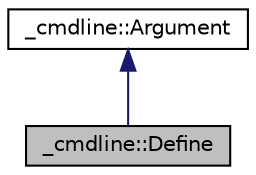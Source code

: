 digraph "_cmdline::Define"
{
 // LATEX_PDF_SIZE
  edge [fontname="Helvetica",fontsize="10",labelfontname="Helvetica",labelfontsize="10"];
  node [fontname="Helvetica",fontsize="10",shape=record];
  Node1 [label="_cmdline::Define",height=0.2,width=0.4,color="black", fillcolor="grey75", style="filled", fontcolor="black",tooltip=" "];
  Node2 -> Node1 [dir="back",color="midnightblue",fontsize="10",style="solid"];
  Node2 [label="_cmdline::Argument",height=0.2,width=0.4,color="black", fillcolor="white", style="filled",URL="$class__cmdline_1_1_argument.html",tooltip=" "];
}
